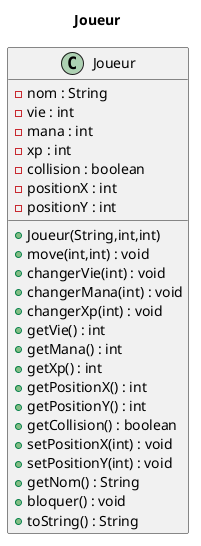 @startuml

title Joueur

class Joueur {
    - nom : String
    - vie : int
    - mana : int
    - xp : int
    - collision : boolean
    - positionX : int 
    - positionY : int
    + Joueur(String,int,int)
    + move(int,int) : void
    + changerVie(int) : void
    + changerMana(int) : void
    + changerXp(int) : void
    + getVie() : int
    + getMana() : int
    + getXp() : int
    + getPositionX() : int
    + getPositionY() : int 
    + getCollision() : boolean
    + setPositionX(int) : void
    + setPositionY(int) : void
    + getNom() : String
    + bloquer() : void
    + toString() : String
}

@enduml